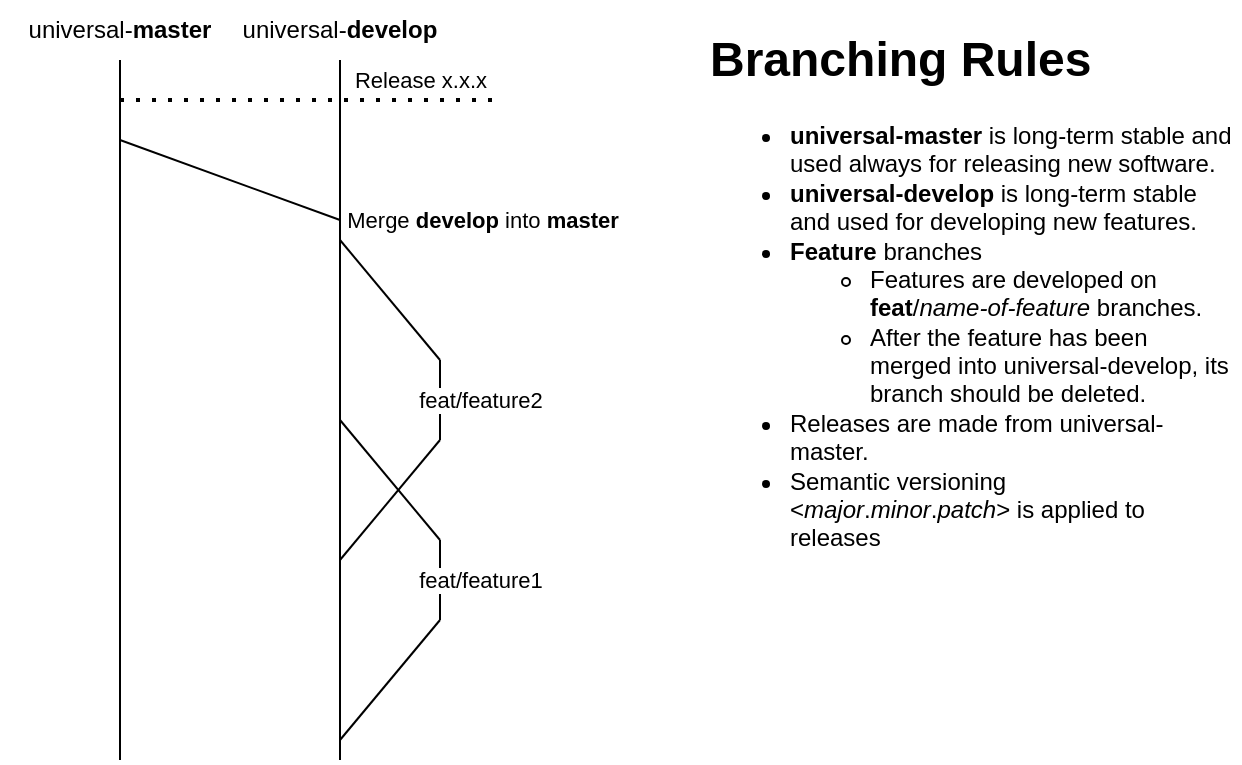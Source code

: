 <mxfile version="17.2.4" type="github">
  <diagram id="1vc_cR2REffOlXkusepg" name="Page-1">
    <mxGraphModel dx="1141" dy="547" grid="1" gridSize="10" guides="1" tooltips="1" connect="1" arrows="1" fold="1" page="1" pageScale="1" pageWidth="850" pageHeight="1100" math="0" shadow="0">
      <root>
        <mxCell id="0" />
        <mxCell id="1" parent="0" />
        <mxCell id="qFK5dzPU55VRSauhpOOJ-1" value="" style="endArrow=none;html=1;rounded=0;" edge="1" parent="1">
          <mxGeometry width="50" height="50" relative="1" as="geometry">
            <mxPoint x="140" y="560" as="sourcePoint" />
            <mxPoint x="140" y="210" as="targetPoint" />
          </mxGeometry>
        </mxCell>
        <mxCell id="qFK5dzPU55VRSauhpOOJ-2" value="universal-&lt;b&gt;master&lt;/b&gt;" style="text;html=1;strokeColor=none;fillColor=none;align=center;verticalAlign=middle;whiteSpace=wrap;rounded=0;" vertex="1" parent="1">
          <mxGeometry x="80" y="180" width="120" height="30" as="geometry" />
        </mxCell>
        <mxCell id="qFK5dzPU55VRSauhpOOJ-3" value="" style="endArrow=none;html=1;rounded=0;" edge="1" parent="1">
          <mxGeometry width="50" height="50" relative="1" as="geometry">
            <mxPoint x="250" y="560" as="sourcePoint" />
            <mxPoint x="250" y="210" as="targetPoint" />
          </mxGeometry>
        </mxCell>
        <mxCell id="qFK5dzPU55VRSauhpOOJ-4" value="universal-&lt;b&gt;develop&lt;br&gt;&lt;/b&gt;" style="text;html=1;strokeColor=none;fillColor=none;align=center;verticalAlign=middle;whiteSpace=wrap;rounded=0;" vertex="1" parent="1">
          <mxGeometry x="190" y="180" width="120" height="30" as="geometry" />
        </mxCell>
        <mxCell id="qFK5dzPU55VRSauhpOOJ-5" value="" style="endArrow=none;html=1;rounded=0;" edge="1" parent="1">
          <mxGeometry x="0.049" y="-18" width="50" height="50" relative="1" as="geometry">
            <mxPoint x="250" y="550" as="sourcePoint" />
            <mxPoint x="300" y="490" as="targetPoint" />
            <mxPoint as="offset" />
          </mxGeometry>
        </mxCell>
        <mxCell id="qFK5dzPU55VRSauhpOOJ-6" value="feat/feature1" style="endArrow=none;html=1;rounded=0;" edge="1" parent="1">
          <mxGeometry y="-20" width="50" height="50" relative="1" as="geometry">
            <mxPoint x="300" y="490" as="sourcePoint" />
            <mxPoint x="300" y="450" as="targetPoint" />
            <mxPoint as="offset" />
          </mxGeometry>
        </mxCell>
        <mxCell id="qFK5dzPU55VRSauhpOOJ-7" value="" style="endArrow=none;html=1;rounded=0;" edge="1" parent="1">
          <mxGeometry x="-0.377" y="-33" width="50" height="50" relative="1" as="geometry">
            <mxPoint x="300" y="450" as="sourcePoint" />
            <mxPoint x="250" y="390" as="targetPoint" />
            <mxPoint as="offset" />
          </mxGeometry>
        </mxCell>
        <mxCell id="qFK5dzPU55VRSauhpOOJ-11" value="" style="endArrow=none;html=1;rounded=0;" edge="1" parent="1">
          <mxGeometry x="0.049" y="-18" width="50" height="50" relative="1" as="geometry">
            <mxPoint x="250" y="460" as="sourcePoint" />
            <mxPoint x="300" y="400" as="targetPoint" />
            <mxPoint as="offset" />
          </mxGeometry>
        </mxCell>
        <mxCell id="qFK5dzPU55VRSauhpOOJ-12" value="feat/feature2" style="endArrow=none;html=1;rounded=0;" edge="1" parent="1">
          <mxGeometry y="-20" width="50" height="50" relative="1" as="geometry">
            <mxPoint x="300" y="400" as="sourcePoint" />
            <mxPoint x="300" y="360" as="targetPoint" />
            <mxPoint as="offset" />
          </mxGeometry>
        </mxCell>
        <mxCell id="qFK5dzPU55VRSauhpOOJ-13" value="" style="endArrow=none;html=1;rounded=0;" edge="1" parent="1">
          <mxGeometry x="-0.377" y="-33" width="50" height="50" relative="1" as="geometry">
            <mxPoint x="300" y="360" as="sourcePoint" />
            <mxPoint x="250" y="300" as="targetPoint" />
            <mxPoint as="offset" />
          </mxGeometry>
        </mxCell>
        <mxCell id="qFK5dzPU55VRSauhpOOJ-15" value="Release x.x.x" style="endArrow=none;dashed=1;html=1;dashPattern=1 3;strokeWidth=2;rounded=0;" edge="1" parent="1">
          <mxGeometry x="0.579" y="10" width="50" height="50" relative="1" as="geometry">
            <mxPoint x="140" y="230" as="sourcePoint" />
            <mxPoint x="330" y="230" as="targetPoint" />
            <mxPoint as="offset" />
          </mxGeometry>
        </mxCell>
        <mxCell id="qFK5dzPU55VRSauhpOOJ-16" value="" style="endArrow=none;html=1;rounded=0;" edge="1" parent="1">
          <mxGeometry width="50" height="50" relative="1" as="geometry">
            <mxPoint x="140" y="250" as="sourcePoint" />
            <mxPoint x="250" y="290" as="targetPoint" />
          </mxGeometry>
        </mxCell>
        <mxCell id="qFK5dzPU55VRSauhpOOJ-17" value="Merge &lt;b&gt;develop&lt;/b&gt; into &lt;b&gt;master&lt;/b&gt;" style="edgeLabel;html=1;align=center;verticalAlign=middle;resizable=0;points=[];" vertex="1" connectable="0" parent="qFK5dzPU55VRSauhpOOJ-16">
          <mxGeometry x="0.142" y="-2" relative="1" as="geometry">
            <mxPoint x="118" y="15" as="offset" />
          </mxGeometry>
        </mxCell>
        <mxCell id="qFK5dzPU55VRSauhpOOJ-18" value="&lt;h1&gt;Branching Rules&lt;/h1&gt;&lt;p&gt;&lt;/p&gt;&lt;ul&gt;&lt;li&gt;&lt;b&gt;universal-master&lt;/b&gt; is long-term stable and used always for releasing new software.&lt;/li&gt;&lt;li&gt;&lt;b&gt;universal-develop&lt;/b&gt; is long-term stable and used for developing new features.&lt;/li&gt;&lt;li&gt;&lt;b&gt;Feature&lt;/b&gt; branches&lt;/li&gt;&lt;ul&gt;&lt;li&gt;Features are developed on &lt;b&gt;feat&lt;/b&gt;/&lt;i&gt;name-of-feature&lt;/i&gt; branches.&amp;nbsp;&lt;/li&gt;&lt;li&gt;After the feature has been merged into universal-develop, its branch should be deleted.&amp;nbsp;&lt;/li&gt;&lt;/ul&gt;&lt;li&gt;Releases are made from universal-master.&lt;/li&gt;&lt;li&gt;Semantic versioning&amp;nbsp; &amp;lt;&lt;i&gt;major&lt;/i&gt;.&lt;i&gt;minor&lt;/i&gt;.&lt;i&gt;patch&lt;/i&gt;&amp;gt; is applied to releases&lt;/li&gt;&lt;/ul&gt;&lt;p&gt;&lt;/p&gt;" style="text;html=1;strokeColor=none;fillColor=none;spacing=5;spacingTop=-20;whiteSpace=wrap;overflow=hidden;rounded=0;" vertex="1" parent="1">
          <mxGeometry x="430" y="190" width="270" height="330" as="geometry" />
        </mxCell>
      </root>
    </mxGraphModel>
  </diagram>
</mxfile>
